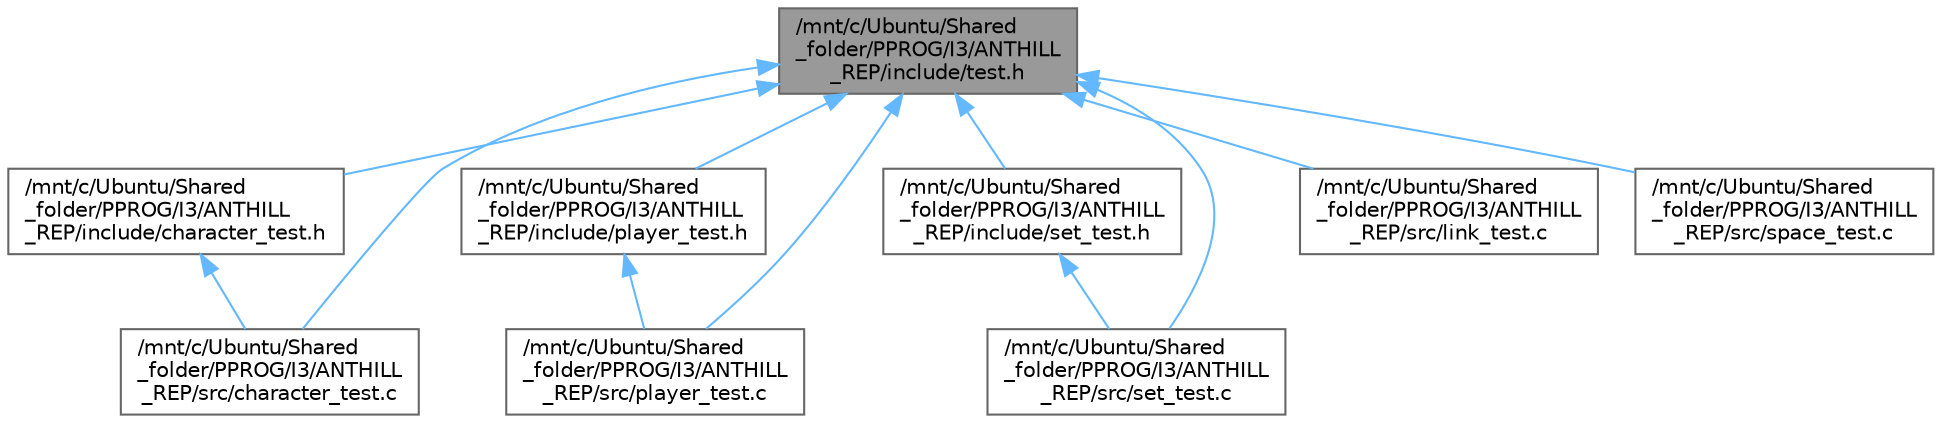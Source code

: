 digraph "/mnt/c/Ubuntu/Shared_folder/PPROG/I3/ANTHILL_REP/include/test.h"
{
 // LATEX_PDF_SIZE
  bgcolor="transparent";
  edge [fontname=Helvetica,fontsize=10,labelfontname=Helvetica,labelfontsize=10];
  node [fontname=Helvetica,fontsize=10,shape=box,height=0.2,width=0.4];
  Node1 [id="Node000001",label="/mnt/c/Ubuntu/Shared\l_folder/PPROG/I3/ANTHILL\l_REP/include/test.h",height=0.2,width=0.4,color="gray40", fillcolor="grey60", style="filled", fontcolor="black",tooltip="It defines macros and variables for unit testing."];
  Node1 -> Node2 [id="edge1_Node000001_Node000002",dir="back",color="steelblue1",style="solid",tooltip=" "];
  Node2 [id="Node000002",label="/mnt/c/Ubuntu/Shared\l_folder/PPROG/I3/ANTHILL\l_REP/include/character_test.h",height=0.2,width=0.4,color="grey40", fillcolor="white", style="filled",URL="$character__test_8h.html",tooltip=" "];
  Node2 -> Node3 [id="edge2_Node000002_Node000003",dir="back",color="steelblue1",style="solid",tooltip=" "];
  Node3 [id="Node000003",label="/mnt/c/Ubuntu/Shared\l_folder/PPROG/I3/ANTHILL\l_REP/src/character_test.c",height=0.2,width=0.4,color="grey40", fillcolor="white", style="filled",URL="$character__test_8c.html",tooltip=" "];
  Node1 -> Node4 [id="edge3_Node000001_Node000004",dir="back",color="steelblue1",style="solid",tooltip=" "];
  Node4 [id="Node000004",label="/mnt/c/Ubuntu/Shared\l_folder/PPROG/I3/ANTHILL\l_REP/include/player_test.h",height=0.2,width=0.4,color="grey40", fillcolor="white", style="filled",URL="$player__test_8h.html",tooltip=" "];
  Node4 -> Node5 [id="edge4_Node000004_Node000005",dir="back",color="steelblue1",style="solid",tooltip=" "];
  Node5 [id="Node000005",label="/mnt/c/Ubuntu/Shared\l_folder/PPROG/I3/ANTHILL\l_REP/src/player_test.c",height=0.2,width=0.4,color="grey40", fillcolor="white", style="filled",URL="$player__test_8c.html",tooltip=" "];
  Node1 -> Node6 [id="edge5_Node000001_Node000006",dir="back",color="steelblue1",style="solid",tooltip=" "];
  Node6 [id="Node000006",label="/mnt/c/Ubuntu/Shared\l_folder/PPROG/I3/ANTHILL\l_REP/include/set_test.h",height=0.2,width=0.4,color="grey40", fillcolor="white", style="filled",URL="$set__test_8h.html",tooltip="It defines the unit tests for the set module."];
  Node6 -> Node7 [id="edge6_Node000006_Node000007",dir="back",color="steelblue1",style="solid",tooltip=" "];
  Node7 [id="Node000007",label="/mnt/c/Ubuntu/Shared\l_folder/PPROG/I3/ANTHILL\l_REP/src/set_test.c",height=0.2,width=0.4,color="grey40", fillcolor="white", style="filled",URL="$set__test_8c.html",tooltip=" "];
  Node1 -> Node3 [id="edge7_Node000001_Node000003",dir="back",color="steelblue1",style="solid",tooltip=" "];
  Node1 -> Node8 [id="edge8_Node000001_Node000008",dir="back",color="steelblue1",style="solid",tooltip=" "];
  Node8 [id="Node000008",label="/mnt/c/Ubuntu/Shared\l_folder/PPROG/I3/ANTHILL\l_REP/src/link_test.c",height=0.2,width=0.4,color="grey40", fillcolor="white", style="filled",URL="$link__test_8c.html",tooltip=" "];
  Node1 -> Node5 [id="edge9_Node000001_Node000005",dir="back",color="steelblue1",style="solid",tooltip=" "];
  Node1 -> Node7 [id="edge10_Node000001_Node000007",dir="back",color="steelblue1",style="solid",tooltip=" "];
  Node1 -> Node9 [id="edge11_Node000001_Node000009",dir="back",color="steelblue1",style="solid",tooltip=" "];
  Node9 [id="Node000009",label="/mnt/c/Ubuntu/Shared\l_folder/PPROG/I3/ANTHILL\l_REP/src/space_test.c",height=0.2,width=0.4,color="grey40", fillcolor="white", style="filled",URL="$space__test_8c.html",tooltip="It tests space module."];
}
